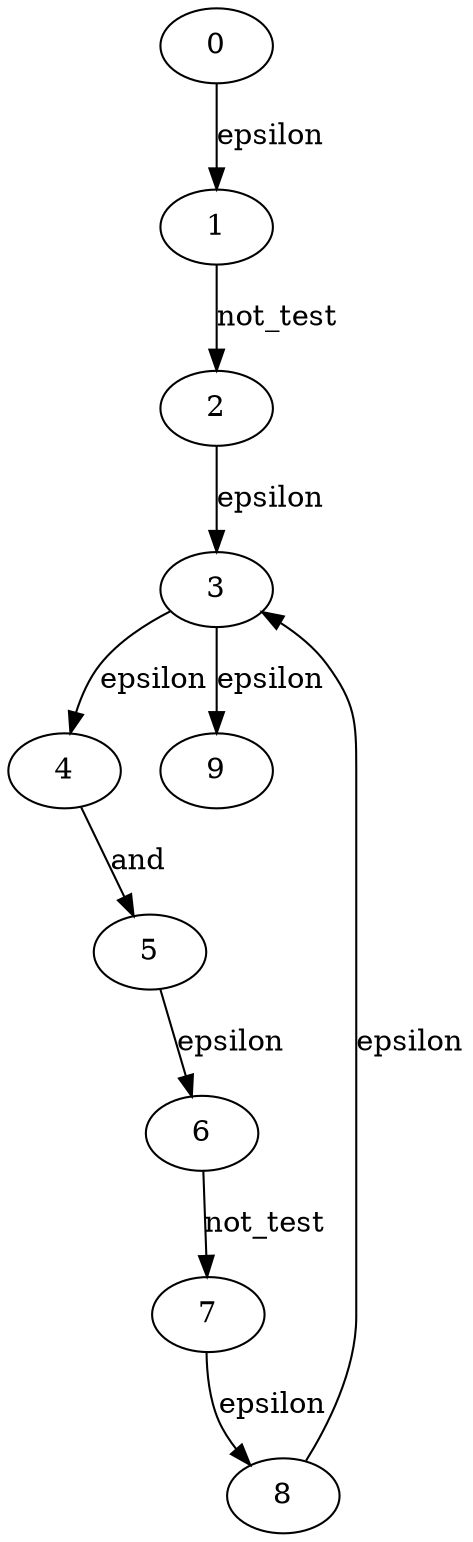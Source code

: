 
digraph and_test {
  0->1[label=epsilon]
  1->2[label=not_test]
  2->3[label=epsilon]
  3->4[label=epsilon]
  4->5[label="and"]
  5->6[label=epsilon]
  6->7[label=not_test]
  7->8[label=epsilon]
  8->3[label=epsilon]
  3->9[label=epsilon]
}
